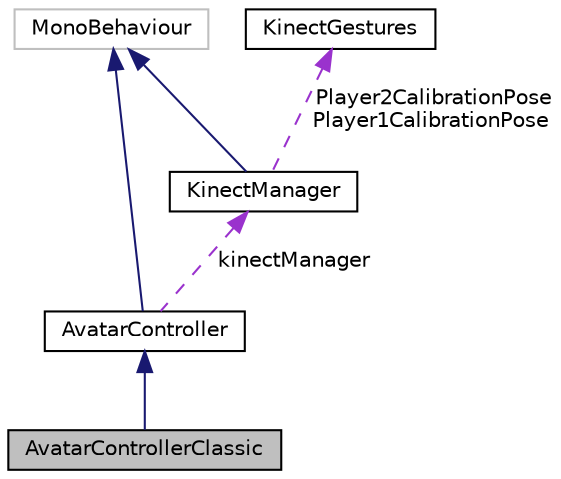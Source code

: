 digraph "AvatarControllerClassic"
{
  edge [fontname="Helvetica",fontsize="10",labelfontname="Helvetica",labelfontsize="10"];
  node [fontname="Helvetica",fontsize="10",shape=record];
  Node3 [label="AvatarControllerClassic",height=0.2,width=0.4,color="black", fillcolor="grey75", style="filled", fontcolor="black"];
  Node4 -> Node3 [dir="back",color="midnightblue",fontsize="10",style="solid",fontname="Helvetica"];
  Node4 [label="AvatarController",height=0.2,width=0.4,color="black", fillcolor="white", style="filled",URL="$class_avatar_controller.html"];
  Node5 -> Node4 [dir="back",color="midnightblue",fontsize="10",style="solid",fontname="Helvetica"];
  Node5 [label="MonoBehaviour",height=0.2,width=0.4,color="grey75", fillcolor="white", style="filled"];
  Node6 -> Node4 [dir="back",color="darkorchid3",fontsize="10",style="dashed",label=" kinectManager" ,fontname="Helvetica"];
  Node6 [label="KinectManager",height=0.2,width=0.4,color="black", fillcolor="white", style="filled",URL="$class_kinect_manager.html"];
  Node5 -> Node6 [dir="back",color="midnightblue",fontsize="10",style="solid",fontname="Helvetica"];
  Node7 -> Node6 [dir="back",color="darkorchid3",fontsize="10",style="dashed",label=" Player2CalibrationPose\nPlayer1CalibrationPose" ,fontname="Helvetica"];
  Node7 [label="KinectGestures",height=0.2,width=0.4,color="black", fillcolor="white", style="filled",URL="$class_kinect_gestures.html"];
}
